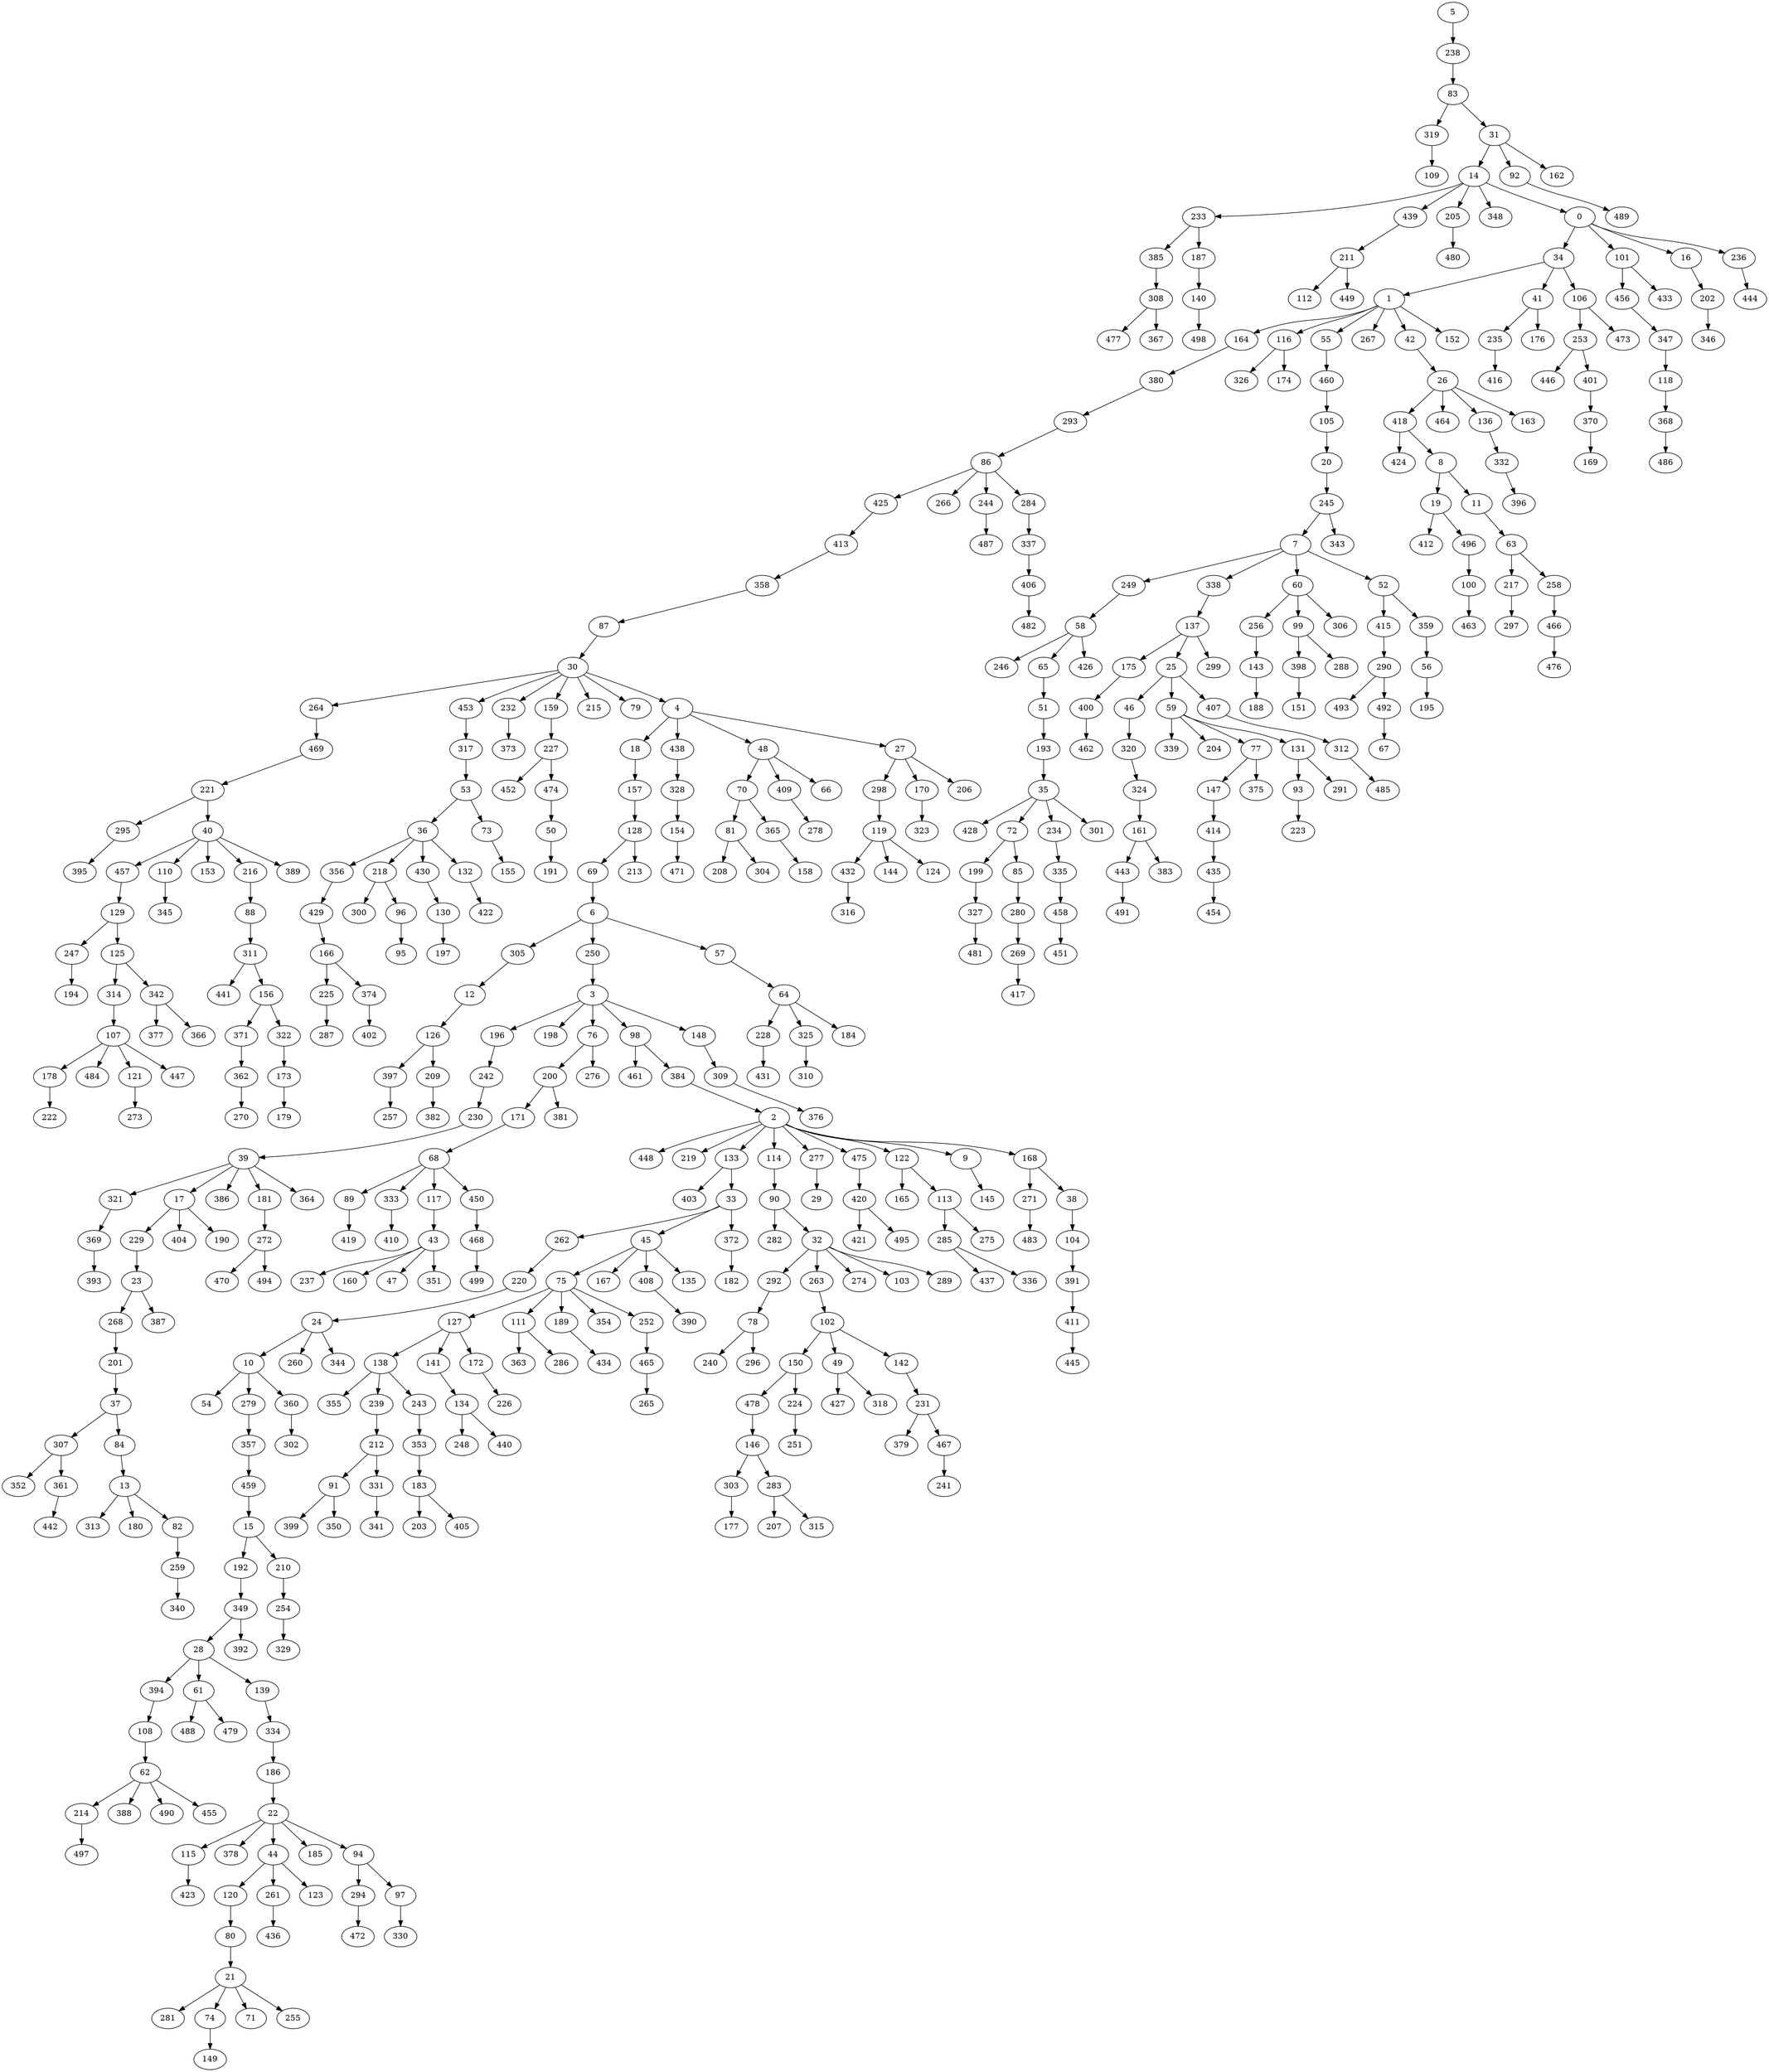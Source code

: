 digraph my_graph {
5 [label=5]
238 [label=238]
83 [label=83]
319 [label=319]
109 [label=109]
31 [label=31]
14 [label=14]
233 [label=233]
385 [label=385]
308 [label=308]
477 [label=477]
367 [label=367]
187 [label=187]
140 [label=140]
498 [label=498]
439 [label=439]
211 [label=211]
112 [label=112]
449 [label=449]
205 [label=205]
480 [label=480]
348 [label=348]
0 [label=0]
34 [label=34]
1 [label=1]
164 [label=164]
380 [label=380]
293 [label=293]
86 [label=86]
425 [label=425]
413 [label=413]
358 [label=358]
87 [label=87]
30 [label=30]
264 [label=264]
469 [label=469]
221 [label=221]
295 [label=295]
395 [label=395]
40 [label=40]
457 [label=457]
129 [label=129]
247 [label=247]
194 [label=194]
125 [label=125]
314 [label=314]
107 [label=107]
178 [label=178]
222 [label=222]
484 [label=484]
121 [label=121]
273 [label=273]
447 [label=447]
342 [label=342]
377 [label=377]
366 [label=366]
110 [label=110]
345 [label=345]
153 [label=153]
216 [label=216]
88 [label=88]
311 [label=311]
441 [label=441]
156 [label=156]
371 [label=371]
362 [label=362]
270 [label=270]
322 [label=322]
173 [label=173]
179 [label=179]
389 [label=389]
453 [label=453]
317 [label=317]
53 [label=53]
36 [label=36]
356 [label=356]
429 [label=429]
166 [label=166]
225 [label=225]
287 [label=287]
374 [label=374]
402 [label=402]
218 [label=218]
300 [label=300]
96 [label=96]
95 [label=95]
430 [label=430]
130 [label=130]
197 [label=197]
132 [label=132]
422 [label=422]
73 [label=73]
155 [label=155]
232 [label=232]
373 [label=373]
159 [label=159]
227 [label=227]
452 [label=452]
474 [label=474]
50 [label=50]
191 [label=191]
215 [label=215]
79 [label=79]
4 [label=4]
18 [label=18]
157 [label=157]
128 [label=128]
69 [label=69]
6 [label=6]
305 [label=305]
12 [label=12]
126 [label=126]
397 [label=397]
257 [label=257]
209 [label=209]
382 [label=382]
250 [label=250]
3 [label=3]
196 [label=196]
242 [label=242]
230 [label=230]
39 [label=39]
321 [label=321]
369 [label=369]
393 [label=393]
17 [label=17]
229 [label=229]
23 [label=23]
268 [label=268]
201 [label=201]
37 [label=37]
307 [label=307]
352 [label=352]
361 [label=361]
442 [label=442]
84 [label=84]
13 [label=13]
313 [label=313]
180 [label=180]
82 [label=82]
259 [label=259]
340 [label=340]
387 [label=387]
404 [label=404]
190 [label=190]
386 [label=386]
181 [label=181]
272 [label=272]
470 [label=470]
494 [label=494]
364 [label=364]
198 [label=198]
76 [label=76]
200 [label=200]
171 [label=171]
68 [label=68]
89 [label=89]
419 [label=419]
333 [label=333]
410 [label=410]
117 [label=117]
43 [label=43]
237 [label=237]
160 [label=160]
47 [label=47]
351 [label=351]
450 [label=450]
468 [label=468]
499 [label=499]
381 [label=381]
276 [label=276]
98 [label=98]
461 [label=461]
384 [label=384]
2 [label=2]
448 [label=448]
219 [label=219]
133 [label=133]
403 [label=403]
33 [label=33]
262 [label=262]
220 [label=220]
24 [label=24]
10 [label=10]
54 [label=54]
279 [label=279]
357 [label=357]
459 [label=459]
15 [label=15]
192 [label=192]
349 [label=349]
28 [label=28]
394 [label=394]
108 [label=108]
62 [label=62]
214 [label=214]
497 [label=497]
388 [label=388]
490 [label=490]
455 [label=455]
61 [label=61]
488 [label=488]
479 [label=479]
139 [label=139]
334 [label=334]
186 [label=186]
22 [label=22]
115 [label=115]
423 [label=423]
378 [label=378]
44 [label=44]
120 [label=120]
80 [label=80]
21 [label=21]
281 [label=281]
74 [label=74]
149 [label=149]
71 [label=71]
255 [label=255]
261 [label=261]
436 [label=436]
123 [label=123]
185 [label=185]
94 [label=94]
294 [label=294]
472 [label=472]
97 [label=97]
330 [label=330]
392 [label=392]
210 [label=210]
254 [label=254]
329 [label=329]
360 [label=360]
302 [label=302]
260 [label=260]
344 [label=344]
45 [label=45]
75 [label=75]
127 [label=127]
138 [label=138]
355 [label=355]
239 [label=239]
212 [label=212]
91 [label=91]
399 [label=399]
350 [label=350]
331 [label=331]
341 [label=341]
243 [label=243]
353 [label=353]
183 [label=183]
203 [label=203]
405 [label=405]
141 [label=141]
134 [label=134]
248 [label=248]
440 [label=440]
172 [label=172]
226 [label=226]
111 [label=111]
363 [label=363]
286 [label=286]
189 [label=189]
434 [label=434]
354 [label=354]
252 [label=252]
465 [label=465]
265 [label=265]
167 [label=167]
408 [label=408]
390 [label=390]
135 [label=135]
372 [label=372]
182 [label=182]
114 [label=114]
90 [label=90]
282 [label=282]
32 [label=32]
292 [label=292]
78 [label=78]
240 [label=240]
296 [label=296]
263 [label=263]
102 [label=102]
150 [label=150]
478 [label=478]
146 [label=146]
303 [label=303]
177 [label=177]
283 [label=283]
207 [label=207]
315 [label=315]
224 [label=224]
251 [label=251]
49 [label=49]
427 [label=427]
318 [label=318]
142 [label=142]
231 [label=231]
379 [label=379]
467 [label=467]
241 [label=241]
274 [label=274]
103 [label=103]
289 [label=289]
277 [label=277]
29 [label=29]
475 [label=475]
420 [label=420]
421 [label=421]
495 [label=495]
122 [label=122]
165 [label=165]
113 [label=113]
285 [label=285]
437 [label=437]
336 [label=336]
275 [label=275]
9 [label=9]
145 [label=145]
168 [label=168]
271 [label=271]
483 [label=483]
38 [label=38]
104 [label=104]
391 [label=391]
411 [label=411]
445 [label=445]
148 [label=148]
309 [label=309]
376 [label=376]
57 [label=57]
64 [label=64]
228 [label=228]
431 [label=431]
325 [label=325]
310 [label=310]
184 [label=184]
213 [label=213]
438 [label=438]
328 [label=328]
154 [label=154]
471 [label=471]
48 [label=48]
70 [label=70]
81 [label=81]
208 [label=208]
304 [label=304]
365 [label=365]
158 [label=158]
409 [label=409]
278 [label=278]
66 [label=66]
27 [label=27]
298 [label=298]
119 [label=119]
432 [label=432]
316 [label=316]
144 [label=144]
124 [label=124]
170 [label=170]
323 [label=323]
206 [label=206]
266 [label=266]
244 [label=244]
487 [label=487]
284 [label=284]
337 [label=337]
406 [label=406]
482 [label=482]
116 [label=116]
326 [label=326]
174 [label=174]
55 [label=55]
460 [label=460]
105 [label=105]
20 [label=20]
245 [label=245]
7 [label=7]
249 [label=249]
58 [label=58]
246 [label=246]
65 [label=65]
51 [label=51]
193 [label=193]
35 [label=35]
428 [label=428]
72 [label=72]
199 [label=199]
327 [label=327]
481 [label=481]
85 [label=85]
280 [label=280]
269 [label=269]
417 [label=417]
234 [label=234]
335 [label=335]
458 [label=458]
451 [label=451]
301 [label=301]
426 [label=426]
338 [label=338]
137 [label=137]
175 [label=175]
400 [label=400]
462 [label=462]
25 [label=25]
46 [label=46]
320 [label=320]
324 [label=324]
161 [label=161]
443 [label=443]
491 [label=491]
383 [label=383]
59 [label=59]
339 [label=339]
204 [label=204]
77 [label=77]
147 [label=147]
414 [label=414]
435 [label=435]
454 [label=454]
375 [label=375]
131 [label=131]
93 [label=93]
223 [label=223]
291 [label=291]
407 [label=407]
312 [label=312]
485 [label=485]
299 [label=299]
60 [label=60]
256 [label=256]
143 [label=143]
188 [label=188]
99 [label=99]
398 [label=398]
151 [label=151]
288 [label=288]
306 [label=306]
52 [label=52]
415 [label=415]
290 [label=290]
493 [label=493]
492 [label=492]
67 [label=67]
359 [label=359]
56 [label=56]
195 [label=195]
343 [label=343]
267 [label=267]
42 [label=42]
26 [label=26]
418 [label=418]
424 [label=424]
8 [label=8]
19 [label=19]
412 [label=412]
496 [label=496]
100 [label=100]
463 [label=463]
11 [label=11]
63 [label=63]
217 [label=217]
297 [label=297]
258 [label=258]
466 [label=466]
476 [label=476]
464 [label=464]
136 [label=136]
332 [label=332]
396 [label=396]
163 [label=163]
152 [label=152]
41 [label=41]
235 [label=235]
416 [label=416]
176 [label=176]
106 [label=106]
253 [label=253]
446 [label=446]
401 [label=401]
370 [label=370]
169 [label=169]
473 [label=473]
101 [label=101]
456 [label=456]
347 [label=347]
118 [label=118]
368 [label=368]
486 [label=486]
433 [label=433]
16 [label=16]
202 [label=202]
346 [label=346]
236 [label=236]
444 [label=444]
92 [label=92]
489 [label=489]
162 [label=162]
5->238
238->83
83->319
319->109
83->31
31->14
14->233
233->385
385->308
308->477
308->367
233->187
187->140
140->498
14->439
439->211
211->112
211->449
14->205
205->480
14->348
14->0
0->34
34->1
1->164
164->380
380->293
293->86
86->425
425->413
413->358
358->87
87->30
30->264
264->469
469->221
221->295
295->395
221->40
40->457
457->129
129->247
247->194
129->125
125->314
314->107
107->178
178->222
107->484
107->121
121->273
107->447
125->342
342->377
342->366
40->110
110->345
40->153
40->216
216->88
88->311
311->441
311->156
156->371
371->362
362->270
156->322
322->173
173->179
40->389
30->453
453->317
317->53
53->36
36->356
356->429
429->166
166->225
225->287
166->374
374->402
36->218
218->300
218->96
96->95
36->430
430->130
130->197
36->132
132->422
53->73
73->155
30->232
232->373
30->159
159->227
227->452
227->474
474->50
50->191
30->215
30->79
30->4
4->18
18->157
157->128
128->69
69->6
6->305
305->12
12->126
126->397
397->257
126->209
209->382
6->250
250->3
3->196
196->242
242->230
230->39
39->321
321->369
369->393
39->17
17->229
229->23
23->268
268->201
201->37
37->307
307->352
307->361
361->442
37->84
84->13
13->313
13->180
13->82
82->259
259->340
23->387
17->404
17->190
39->386
39->181
181->272
272->470
272->494
39->364
3->198
3->76
76->200
200->171
171->68
68->89
89->419
68->333
333->410
68->117
117->43
43->237
43->160
43->47
43->351
68->450
450->468
468->499
200->381
76->276
3->98
98->461
98->384
384->2
2->448
2->219
2->133
133->403
133->33
33->262
262->220
220->24
24->10
10->54
10->279
279->357
357->459
459->15
15->192
192->349
349->28
28->394
394->108
108->62
62->214
214->497
62->388
62->490
62->455
28->61
61->488
61->479
28->139
139->334
334->186
186->22
22->115
115->423
22->378
22->44
44->120
120->80
80->21
21->281
21->74
74->149
21->71
21->255
44->261
261->436
44->123
22->185
22->94
94->294
294->472
94->97
97->330
349->392
15->210
210->254
254->329
10->360
360->302
24->260
24->344
33->45
45->75
75->127
127->138
138->355
138->239
239->212
212->91
91->399
91->350
212->331
331->341
138->243
243->353
353->183
183->203
183->405
127->141
141->134
134->248
134->440
127->172
172->226
75->111
111->363
111->286
75->189
189->434
75->354
75->252
252->465
465->265
45->167
45->408
408->390
45->135
33->372
372->182
2->114
114->90
90->282
90->32
32->292
292->78
78->240
78->296
32->263
263->102
102->150
150->478
478->146
146->303
303->177
146->283
283->207
283->315
150->224
224->251
102->49
49->427
49->318
102->142
142->231
231->379
231->467
467->241
32->274
32->103
32->289
2->277
277->29
2->475
475->420
420->421
420->495
2->122
122->165
122->113
113->285
285->437
285->336
113->275
2->9
9->145
2->168
168->271
271->483
168->38
38->104
104->391
391->411
411->445
3->148
148->309
309->376
6->57
57->64
64->228
228->431
64->325
325->310
64->184
128->213
4->438
438->328
328->154
154->471
4->48
48->70
70->81
81->208
81->304
70->365
365->158
48->409
409->278
48->66
4->27
27->298
298->119
119->432
432->316
119->144
119->124
27->170
170->323
27->206
86->266
86->244
244->487
86->284
284->337
337->406
406->482
1->116
116->326
116->174
1->55
55->460
460->105
105->20
20->245
245->7
7->249
249->58
58->246
58->65
65->51
51->193
193->35
35->428
35->72
72->199
199->327
327->481
72->85
85->280
280->269
269->417
35->234
234->335
335->458
458->451
35->301
58->426
7->338
338->137
137->175
175->400
400->462
137->25
25->46
46->320
320->324
324->161
161->443
443->491
161->383
25->59
59->339
59->204
59->77
77->147
147->414
414->435
435->454
77->375
59->131
131->93
93->223
131->291
25->407
407->312
312->485
137->299
7->60
60->256
256->143
143->188
60->99
99->398
398->151
99->288
60->306
7->52
52->415
415->290
290->493
290->492
492->67
52->359
359->56
56->195
245->343
1->267
1->42
42->26
26->418
418->424
418->8
8->19
19->412
19->496
496->100
100->463
8->11
11->63
63->217
217->297
63->258
258->466
466->476
26->464
26->136
136->332
332->396
26->163
1->152
34->41
41->235
235->416
41->176
34->106
106->253
253->446
253->401
401->370
370->169
106->473
0->101
101->456
456->347
347->118
118->368
368->486
101->433
0->16
16->202
202->346
0->236
236->444
31->92
92->489
31->162
}